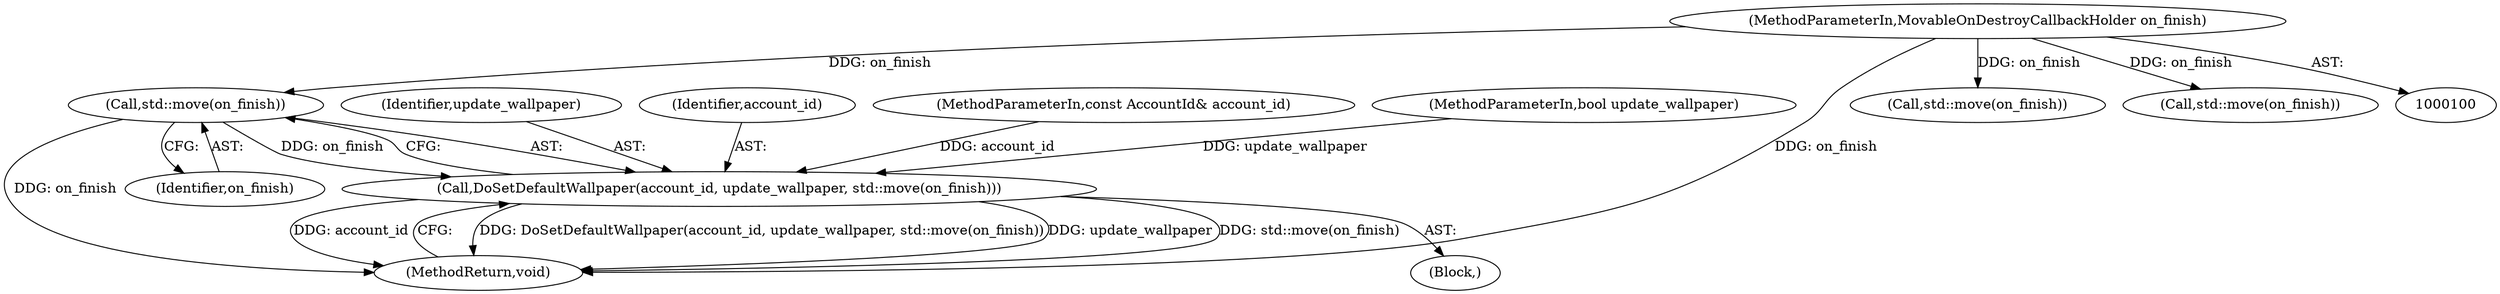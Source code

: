 digraph "0_Chrome_39595f8d4dffcb644d438106dcb64a30c139ff0e_6@API" {
"1000254" [label="(Call,std::move(on_finish))"];
"1000104" [label="(MethodParameterIn,MovableOnDestroyCallbackHolder on_finish)"];
"1000251" [label="(Call,DoSetDefaultWallpaper(account_id, update_wallpaper, std::move(on_finish)))"];
"1000104" [label="(MethodParameterIn,MovableOnDestroyCallbackHolder on_finish)"];
"1000253" [label="(Identifier,update_wallpaper)"];
"1000255" [label="(Identifier,on_finish)"];
"1000212" [label="(Call,std::move(on_finish))"];
"1000252" [label="(Identifier,account_id)"];
"1000246" [label="(Block,)"];
"1000251" [label="(Call,DoSetDefaultWallpaper(account_id, update_wallpaper, std::move(on_finish)))"];
"1000254" [label="(Call,std::move(on_finish))"];
"1000243" [label="(Call,std::move(on_finish))"];
"1000101" [label="(MethodParameterIn,const AccountId& account_id)"];
"1000103" [label="(MethodParameterIn,bool update_wallpaper)"];
"1000256" [label="(MethodReturn,void)"];
"1000254" -> "1000251"  [label="AST: "];
"1000254" -> "1000255"  [label="CFG: "];
"1000255" -> "1000254"  [label="AST: "];
"1000251" -> "1000254"  [label="CFG: "];
"1000254" -> "1000256"  [label="DDG: on_finish"];
"1000254" -> "1000251"  [label="DDG: on_finish"];
"1000104" -> "1000254"  [label="DDG: on_finish"];
"1000104" -> "1000100"  [label="AST: "];
"1000104" -> "1000256"  [label="DDG: on_finish"];
"1000104" -> "1000212"  [label="DDG: on_finish"];
"1000104" -> "1000243"  [label="DDG: on_finish"];
"1000251" -> "1000246"  [label="AST: "];
"1000252" -> "1000251"  [label="AST: "];
"1000253" -> "1000251"  [label="AST: "];
"1000256" -> "1000251"  [label="CFG: "];
"1000251" -> "1000256"  [label="DDG: DoSetDefaultWallpaper(account_id, update_wallpaper, std::move(on_finish))"];
"1000251" -> "1000256"  [label="DDG: update_wallpaper"];
"1000251" -> "1000256"  [label="DDG: std::move(on_finish)"];
"1000251" -> "1000256"  [label="DDG: account_id"];
"1000101" -> "1000251"  [label="DDG: account_id"];
"1000103" -> "1000251"  [label="DDG: update_wallpaper"];
}
